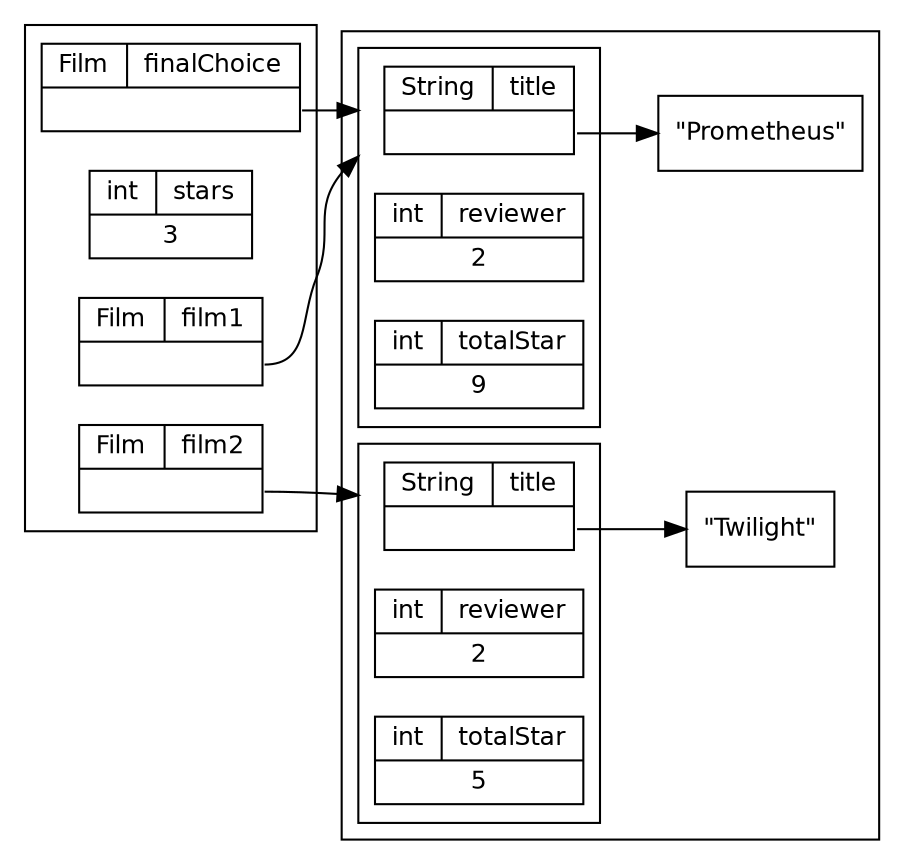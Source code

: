 digraph Film2 {
    compound=true;
    fontname = "Bitstream Vera Sans"
    fontsize = 12
    rankdir=LR
    
    node [shape="record", fontname = "Bitstream Vera Sans", fontsize = 12];
    
    subgraph cluster_Stack {
        finalChoice [label="{Film|finalChoice}|<v>"];
        stars [label="{int|stars}|<v>3"];
        film2 [label="{Film|film2}|<v>"];
        film1 [label="{Film|film1}|<v>"];
    }

    subgraph cluster_Heap {
        subgraph cluster_film1 {
            film1_title [label="{String|title}|<v>"];
            film1_reviewer [label="{int|reviewer}|<v>2"];
            film1_totalStar [label="{int|totalStar}|<v>9"];
        }        
        film1_title_String [label="\"Prometheus\""];
        film1_title:v -> film1_title_String;

        subgraph cluster_film2 {
            film2_title [label="{String|title}|<v>"];
            film2_reviewer [label="{int|reviewer}|<v>2"];
            film2_totalStar [label="{int|totalStar}|<v>5"];
        }        
        film2_title_String [label="\"Twilight\""];
        film2_title:v -> film2_title_String;
    }
    
    film1:v -> film1_title [lhead=cluster_film1];
    film2:v -> film2_title [lhead=cluster_film2];
    finalChoice:v -> film1_title [lhead=cluster_film1];
}

